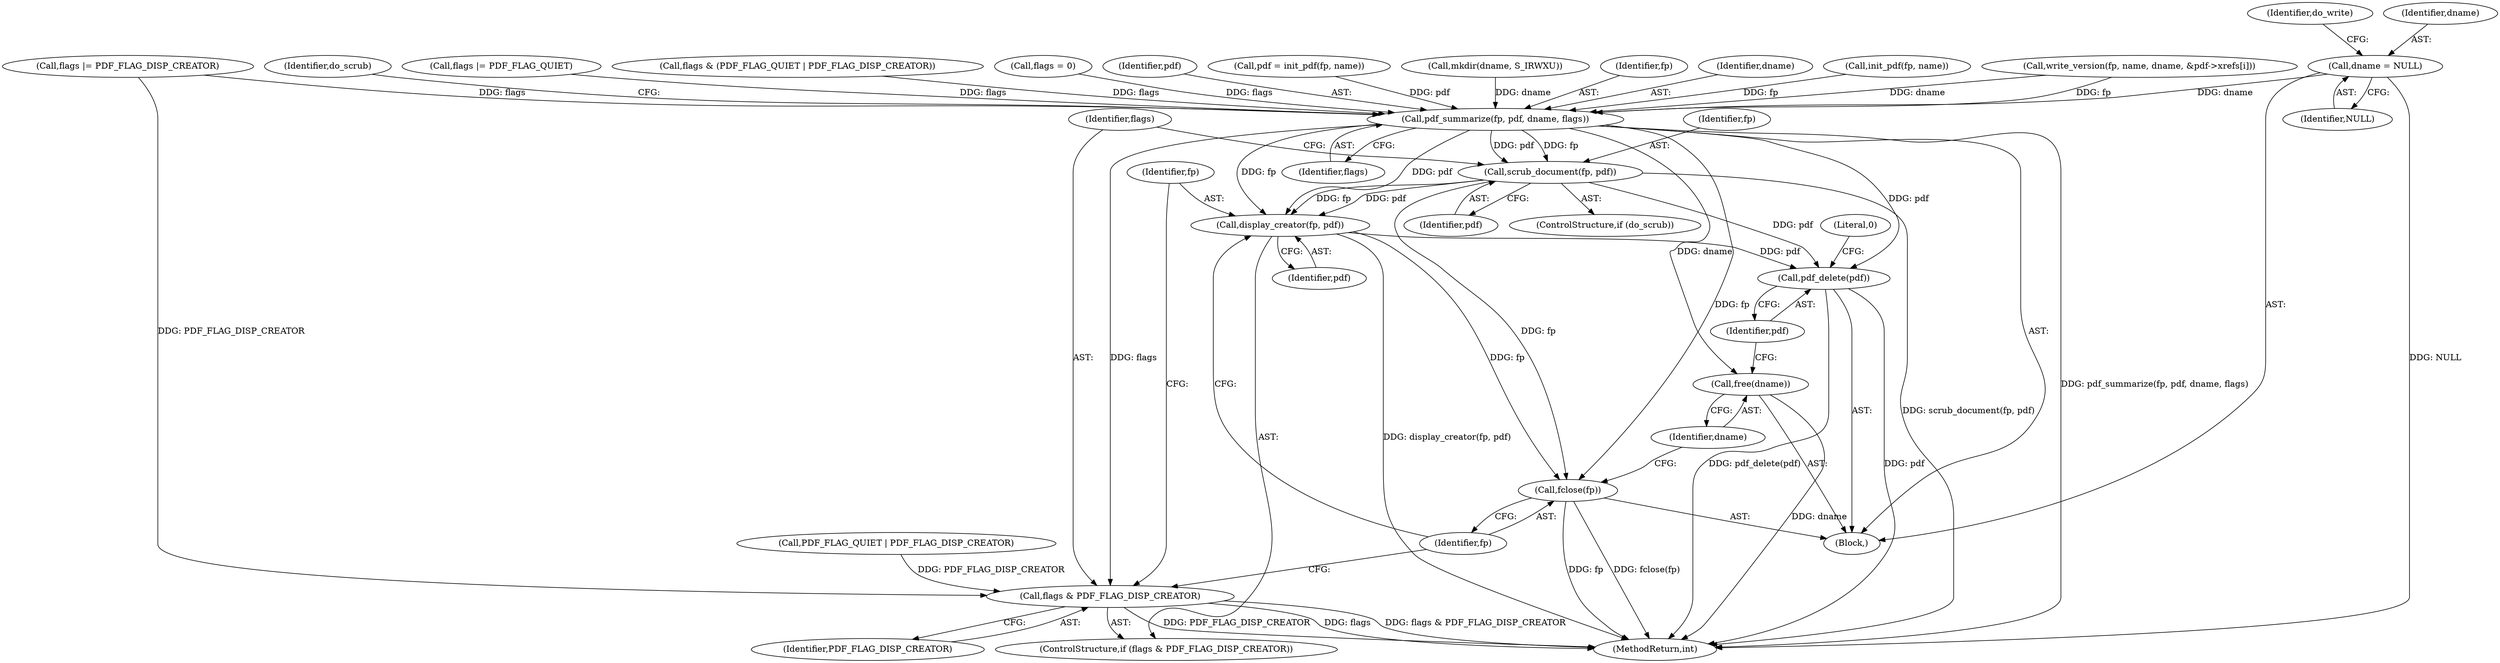 digraph "0_pdfresurrect_0c4120fffa3dffe97b95c486a120eded82afe8a6@pointer" {
"1000322" [label="(Call,dname = NULL)"];
"1000413" [label="(Call,pdf_summarize(fp, pdf, dname, flags))"];
"1000420" [label="(Call,scrub_document(fp, pdf))"];
"1000427" [label="(Call,display_creator(fp, pdf))"];
"1000430" [label="(Call,fclose(fp))"];
"1000434" [label="(Call,pdf_delete(pdf))"];
"1000424" [label="(Call,flags & PDF_FLAG_DISP_CREATOR)"];
"1000432" [label="(Call,free(dname))"];
"1000426" [label="(Identifier,PDF_FLAG_DISP_CREATOR)"];
"1000322" [label="(Call,dname = NULL)"];
"1000420" [label="(Call,scrub_document(fp, pdf))"];
"1000416" [label="(Identifier,dname)"];
"1000418" [label="(ControlStructure,if (do_scrub))"];
"1000434" [label="(Call,pdf_delete(pdf))"];
"1000305" [label="(Call,PDF_FLAG_QUIET | PDF_FLAG_DISP_CREATOR)"];
"1000324" [label="(Identifier,NULL)"];
"1000413" [label="(Call,pdf_summarize(fp, pdf, dname, flags))"];
"1000435" [label="(Identifier,pdf)"];
"1000438" [label="(MethodReturn,int)"];
"1000112" [label="(Block,)"];
"1000262" [label="(Call,init_pdf(fp, name))"];
"1000171" [label="(Call,flags |= PDF_FLAG_DISP_CREATOR)"];
"1000430" [label="(Call,fclose(fp))"];
"1000403" [label="(Call,write_version(fp, name, dname, &pdf->xrefs[i]))"];
"1000424" [label="(Call,flags & PDF_FLAG_DISP_CREATOR)"];
"1000437" [label="(Literal,0)"];
"1000417" [label="(Identifier,flags)"];
"1000419" [label="(Identifier,do_scrub)"];
"1000184" [label="(Call,flags |= PDF_FLAG_QUIET)"];
"1000303" [label="(Call,flags & (PDF_FLAG_QUIET | PDF_FLAG_DISP_CREATOR))"];
"1000432" [label="(Call,free(dname))"];
"1000428" [label="(Identifier,fp)"];
"1000433" [label="(Identifier,dname)"];
"1000326" [label="(Identifier,do_write)"];
"1000323" [label="(Identifier,dname)"];
"1000422" [label="(Identifier,pdf)"];
"1000431" [label="(Identifier,fp)"];
"1000427" [label="(Call,display_creator(fp, pdf))"];
"1000425" [label="(Identifier,flags)"];
"1000429" [label="(Identifier,pdf)"];
"1000133" [label="(Call,flags = 0)"];
"1000423" [label="(ControlStructure,if (flags & PDF_FLAG_DISP_CREATOR))"];
"1000421" [label="(Identifier,fp)"];
"1000415" [label="(Identifier,pdf)"];
"1000260" [label="(Call,pdf = init_pdf(fp, name))"];
"1000366" [label="(Call,mkdir(dname, S_IRWXU))"];
"1000414" [label="(Identifier,fp)"];
"1000322" -> "1000112"  [label="AST: "];
"1000322" -> "1000324"  [label="CFG: "];
"1000323" -> "1000322"  [label="AST: "];
"1000324" -> "1000322"  [label="AST: "];
"1000326" -> "1000322"  [label="CFG: "];
"1000322" -> "1000438"  [label="DDG: NULL"];
"1000322" -> "1000413"  [label="DDG: dname"];
"1000413" -> "1000112"  [label="AST: "];
"1000413" -> "1000417"  [label="CFG: "];
"1000414" -> "1000413"  [label="AST: "];
"1000415" -> "1000413"  [label="AST: "];
"1000416" -> "1000413"  [label="AST: "];
"1000417" -> "1000413"  [label="AST: "];
"1000419" -> "1000413"  [label="CFG: "];
"1000413" -> "1000438"  [label="DDG: pdf_summarize(fp, pdf, dname, flags)"];
"1000403" -> "1000413"  [label="DDG: fp"];
"1000403" -> "1000413"  [label="DDG: dname"];
"1000262" -> "1000413"  [label="DDG: fp"];
"1000260" -> "1000413"  [label="DDG: pdf"];
"1000366" -> "1000413"  [label="DDG: dname"];
"1000171" -> "1000413"  [label="DDG: flags"];
"1000184" -> "1000413"  [label="DDG: flags"];
"1000303" -> "1000413"  [label="DDG: flags"];
"1000133" -> "1000413"  [label="DDG: flags"];
"1000413" -> "1000420"  [label="DDG: fp"];
"1000413" -> "1000420"  [label="DDG: pdf"];
"1000413" -> "1000424"  [label="DDG: flags"];
"1000413" -> "1000427"  [label="DDG: fp"];
"1000413" -> "1000427"  [label="DDG: pdf"];
"1000413" -> "1000430"  [label="DDG: fp"];
"1000413" -> "1000432"  [label="DDG: dname"];
"1000413" -> "1000434"  [label="DDG: pdf"];
"1000420" -> "1000418"  [label="AST: "];
"1000420" -> "1000422"  [label="CFG: "];
"1000421" -> "1000420"  [label="AST: "];
"1000422" -> "1000420"  [label="AST: "];
"1000425" -> "1000420"  [label="CFG: "];
"1000420" -> "1000438"  [label="DDG: scrub_document(fp, pdf)"];
"1000420" -> "1000427"  [label="DDG: fp"];
"1000420" -> "1000427"  [label="DDG: pdf"];
"1000420" -> "1000430"  [label="DDG: fp"];
"1000420" -> "1000434"  [label="DDG: pdf"];
"1000427" -> "1000423"  [label="AST: "];
"1000427" -> "1000429"  [label="CFG: "];
"1000428" -> "1000427"  [label="AST: "];
"1000429" -> "1000427"  [label="AST: "];
"1000431" -> "1000427"  [label="CFG: "];
"1000427" -> "1000438"  [label="DDG: display_creator(fp, pdf)"];
"1000427" -> "1000430"  [label="DDG: fp"];
"1000427" -> "1000434"  [label="DDG: pdf"];
"1000430" -> "1000112"  [label="AST: "];
"1000430" -> "1000431"  [label="CFG: "];
"1000431" -> "1000430"  [label="AST: "];
"1000433" -> "1000430"  [label="CFG: "];
"1000430" -> "1000438"  [label="DDG: fp"];
"1000430" -> "1000438"  [label="DDG: fclose(fp)"];
"1000434" -> "1000112"  [label="AST: "];
"1000434" -> "1000435"  [label="CFG: "];
"1000435" -> "1000434"  [label="AST: "];
"1000437" -> "1000434"  [label="CFG: "];
"1000434" -> "1000438"  [label="DDG: pdf_delete(pdf)"];
"1000434" -> "1000438"  [label="DDG: pdf"];
"1000424" -> "1000423"  [label="AST: "];
"1000424" -> "1000426"  [label="CFG: "];
"1000425" -> "1000424"  [label="AST: "];
"1000426" -> "1000424"  [label="AST: "];
"1000428" -> "1000424"  [label="CFG: "];
"1000431" -> "1000424"  [label="CFG: "];
"1000424" -> "1000438"  [label="DDG: PDF_FLAG_DISP_CREATOR"];
"1000424" -> "1000438"  [label="DDG: flags"];
"1000424" -> "1000438"  [label="DDG: flags & PDF_FLAG_DISP_CREATOR"];
"1000305" -> "1000424"  [label="DDG: PDF_FLAG_DISP_CREATOR"];
"1000171" -> "1000424"  [label="DDG: PDF_FLAG_DISP_CREATOR"];
"1000432" -> "1000112"  [label="AST: "];
"1000432" -> "1000433"  [label="CFG: "];
"1000433" -> "1000432"  [label="AST: "];
"1000435" -> "1000432"  [label="CFG: "];
"1000432" -> "1000438"  [label="DDG: dname"];
}
